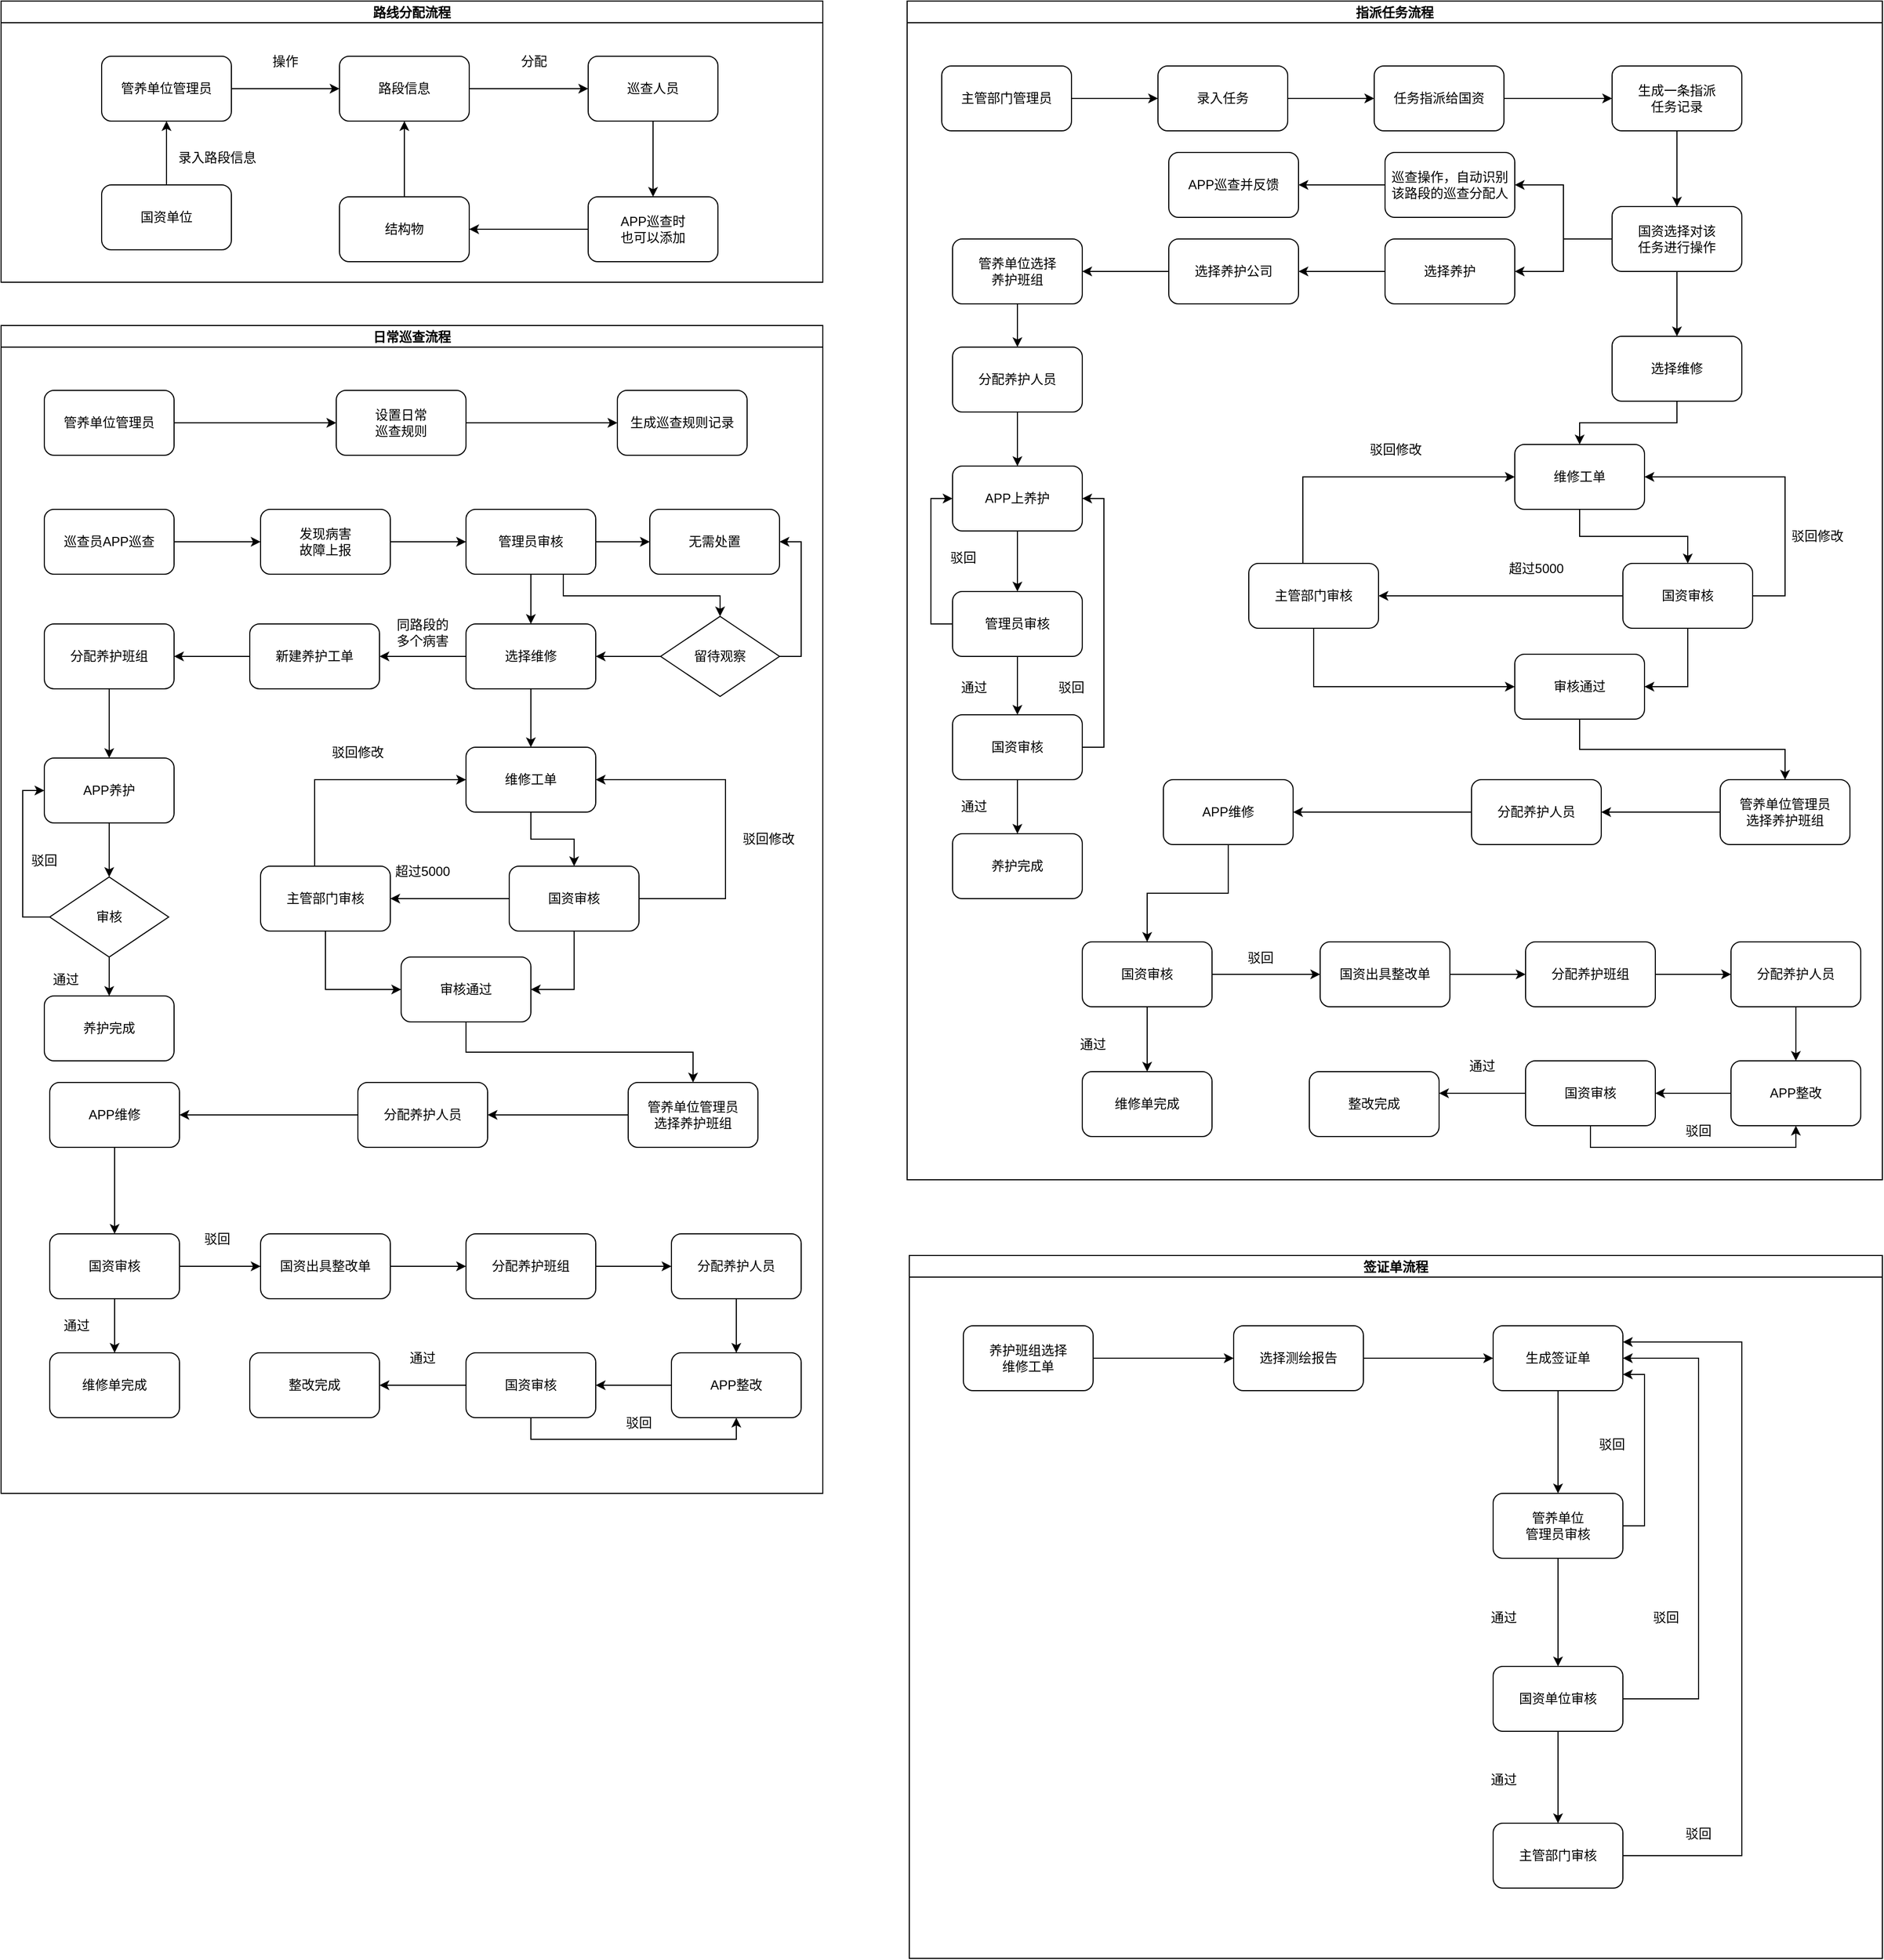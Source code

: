 <mxfile version="20.7.4" type="github">
  <diagram id="tNEIv_4zjgN_p1-3S2Gl" name="第 1 页">
    <mxGraphModel dx="3141" dy="2293" grid="1" gridSize="10" guides="1" tooltips="1" connect="1" arrows="1" fold="1" page="1" pageScale="1" pageWidth="827" pageHeight="1169" math="0" shadow="0">
      <root>
        <mxCell id="0" />
        <mxCell id="1" parent="0" />
        <mxCell id="n3LdWqnE_Uwc-1f-1GCr-2" value="路线分配流程" style="swimlane;startSize=20;horizontal=1;containerType=tree;" parent="1" vertex="1">
          <mxGeometry x="-800" y="-1160" width="760" height="260" as="geometry" />
        </mxCell>
        <mxCell id="n3LdWqnE_Uwc-1f-1GCr-19" style="edgeStyle=orthogonalEdgeStyle;rounded=0;orthogonalLoop=1;jettySize=auto;html=1;entryX=0;entryY=0.5;entryDx=0;entryDy=0;" parent="n3LdWqnE_Uwc-1f-1GCr-2" source="n3LdWqnE_Uwc-1f-1GCr-17" target="n3LdWqnE_Uwc-1f-1GCr-18" edge="1">
          <mxGeometry relative="1" as="geometry" />
        </mxCell>
        <mxCell id="n3LdWqnE_Uwc-1f-1GCr-17" value="管养单位管理员" style="rounded=1;whiteSpace=wrap;html=1;" parent="n3LdWqnE_Uwc-1f-1GCr-2" vertex="1">
          <mxGeometry x="93" y="51" width="120" height="60" as="geometry" />
        </mxCell>
        <mxCell id="n3LdWqnE_Uwc-1f-1GCr-22" style="edgeStyle=orthogonalEdgeStyle;rounded=0;orthogonalLoop=1;jettySize=auto;html=1;entryX=0;entryY=0.5;entryDx=0;entryDy=0;" parent="n3LdWqnE_Uwc-1f-1GCr-2" source="n3LdWqnE_Uwc-1f-1GCr-18" target="n3LdWqnE_Uwc-1f-1GCr-21" edge="1">
          <mxGeometry relative="1" as="geometry" />
        </mxCell>
        <mxCell id="n3LdWqnE_Uwc-1f-1GCr-18" value="路段信息" style="rounded=1;whiteSpace=wrap;html=1;" parent="n3LdWqnE_Uwc-1f-1GCr-2" vertex="1">
          <mxGeometry x="313" y="51" width="120" height="60" as="geometry" />
        </mxCell>
        <mxCell id="n3LdWqnE_Uwc-1f-1GCr-20" value="操作" style="text;strokeColor=none;align=center;fillColor=none;html=1;verticalAlign=middle;whiteSpace=wrap;rounded=0;" parent="n3LdWqnE_Uwc-1f-1GCr-2" vertex="1">
          <mxGeometry x="233" y="41" width="60" height="30" as="geometry" />
        </mxCell>
        <mxCell id="n3LdWqnE_Uwc-1f-1GCr-28" style="edgeStyle=orthogonalEdgeStyle;rounded=0;orthogonalLoop=1;jettySize=auto;html=1;entryX=0.5;entryY=0;entryDx=0;entryDy=0;" parent="n3LdWqnE_Uwc-1f-1GCr-2" source="n3LdWqnE_Uwc-1f-1GCr-21" target="n3LdWqnE_Uwc-1f-1GCr-27" edge="1">
          <mxGeometry relative="1" as="geometry" />
        </mxCell>
        <mxCell id="n3LdWqnE_Uwc-1f-1GCr-21" value="巡查人员" style="rounded=1;whiteSpace=wrap;html=1;" parent="n3LdWqnE_Uwc-1f-1GCr-2" vertex="1">
          <mxGeometry x="543" y="51" width="120" height="60" as="geometry" />
        </mxCell>
        <mxCell id="n3LdWqnE_Uwc-1f-1GCr-23" value="分配" style="text;strokeColor=none;align=center;fillColor=none;html=1;verticalAlign=middle;whiteSpace=wrap;rounded=0;" parent="n3LdWqnE_Uwc-1f-1GCr-2" vertex="1">
          <mxGeometry x="463" y="41" width="60" height="30" as="geometry" />
        </mxCell>
        <mxCell id="n3LdWqnE_Uwc-1f-1GCr-25" style="edgeStyle=orthogonalEdgeStyle;rounded=0;orthogonalLoop=1;jettySize=auto;html=1;entryX=0.5;entryY=1;entryDx=0;entryDy=0;" parent="n3LdWqnE_Uwc-1f-1GCr-2" source="n3LdWqnE_Uwc-1f-1GCr-24" target="n3LdWqnE_Uwc-1f-1GCr-18" edge="1">
          <mxGeometry relative="1" as="geometry" />
        </mxCell>
        <mxCell id="n3LdWqnE_Uwc-1f-1GCr-24" value="结构物" style="rounded=1;whiteSpace=wrap;html=1;" parent="n3LdWqnE_Uwc-1f-1GCr-2" vertex="1">
          <mxGeometry x="313" y="181" width="120" height="60" as="geometry" />
        </mxCell>
        <mxCell id="n3LdWqnE_Uwc-1f-1GCr-29" style="edgeStyle=orthogonalEdgeStyle;rounded=0;orthogonalLoop=1;jettySize=auto;html=1;entryX=1;entryY=0.5;entryDx=0;entryDy=0;" parent="n3LdWqnE_Uwc-1f-1GCr-2" source="n3LdWqnE_Uwc-1f-1GCr-27" target="n3LdWqnE_Uwc-1f-1GCr-24" edge="1">
          <mxGeometry relative="1" as="geometry" />
        </mxCell>
        <mxCell id="n3LdWqnE_Uwc-1f-1GCr-27" value="APP巡查时&lt;br&gt;也可以添加" style="rounded=1;whiteSpace=wrap;html=1;" parent="n3LdWqnE_Uwc-1f-1GCr-2" vertex="1">
          <mxGeometry x="543" y="181" width="120" height="60" as="geometry" />
        </mxCell>
        <mxCell id="nZh8F_myxvEw1FE5cLgh-15" style="edgeStyle=orthogonalEdgeStyle;rounded=0;orthogonalLoop=1;jettySize=auto;html=1;" edge="1" parent="n3LdWqnE_Uwc-1f-1GCr-2" source="nZh8F_myxvEw1FE5cLgh-14" target="n3LdWqnE_Uwc-1f-1GCr-17">
          <mxGeometry relative="1" as="geometry" />
        </mxCell>
        <mxCell id="nZh8F_myxvEw1FE5cLgh-14" value="国资单位" style="rounded=1;whiteSpace=wrap;html=1;" vertex="1" parent="n3LdWqnE_Uwc-1f-1GCr-2">
          <mxGeometry x="93" y="170" width="120" height="60" as="geometry" />
        </mxCell>
        <mxCell id="nZh8F_myxvEw1FE5cLgh-16" value="录入路段信息" style="text;strokeColor=none;align=center;fillColor=none;html=1;verticalAlign=middle;whiteSpace=wrap;rounded=0;" vertex="1" parent="n3LdWqnE_Uwc-1f-1GCr-2">
          <mxGeometry x="160" y="130" width="80" height="30" as="geometry" />
        </mxCell>
        <mxCell id="nZh8F_myxvEw1FE5cLgh-1" value="日常巡查流程" style="swimlane;startSize=20;horizontal=1;containerType=tree;" vertex="1" parent="1">
          <mxGeometry x="-800" y="-860" width="760" height="1080" as="geometry" />
        </mxCell>
        <mxCell id="nZh8F_myxvEw1FE5cLgh-19" style="edgeStyle=orthogonalEdgeStyle;rounded=0;orthogonalLoop=1;jettySize=auto;html=1;" edge="1" parent="nZh8F_myxvEw1FE5cLgh-1" source="nZh8F_myxvEw1FE5cLgh-17" target="nZh8F_myxvEw1FE5cLgh-18">
          <mxGeometry relative="1" as="geometry" />
        </mxCell>
        <mxCell id="nZh8F_myxvEw1FE5cLgh-17" value="管养单位管理员" style="rounded=1;whiteSpace=wrap;html=1;" vertex="1" parent="nZh8F_myxvEw1FE5cLgh-1">
          <mxGeometry x="40" y="60" width="120" height="60" as="geometry" />
        </mxCell>
        <mxCell id="nZh8F_myxvEw1FE5cLgh-21" style="edgeStyle=orthogonalEdgeStyle;rounded=0;orthogonalLoop=1;jettySize=auto;html=1;" edge="1" parent="nZh8F_myxvEw1FE5cLgh-1" source="nZh8F_myxvEw1FE5cLgh-18" target="nZh8F_myxvEw1FE5cLgh-20">
          <mxGeometry relative="1" as="geometry" />
        </mxCell>
        <mxCell id="nZh8F_myxvEw1FE5cLgh-18" value="设置日常&lt;br&gt;巡查规则" style="rounded=1;whiteSpace=wrap;html=1;" vertex="1" parent="nZh8F_myxvEw1FE5cLgh-1">
          <mxGeometry x="310" y="60" width="120" height="60" as="geometry" />
        </mxCell>
        <mxCell id="nZh8F_myxvEw1FE5cLgh-20" value="生成巡查规则记录" style="rounded=1;whiteSpace=wrap;html=1;" vertex="1" parent="nZh8F_myxvEw1FE5cLgh-1">
          <mxGeometry x="570" y="60" width="120" height="60" as="geometry" />
        </mxCell>
        <mxCell id="nZh8F_myxvEw1FE5cLgh-24" style="edgeStyle=orthogonalEdgeStyle;rounded=0;orthogonalLoop=1;jettySize=auto;html=1;entryX=0;entryY=0.5;entryDx=0;entryDy=0;" edge="1" parent="nZh8F_myxvEw1FE5cLgh-1" source="nZh8F_myxvEw1FE5cLgh-22" target="nZh8F_myxvEw1FE5cLgh-23">
          <mxGeometry relative="1" as="geometry" />
        </mxCell>
        <mxCell id="nZh8F_myxvEw1FE5cLgh-22" value="巡查员APP巡查" style="rounded=1;whiteSpace=wrap;html=1;" vertex="1" parent="nZh8F_myxvEw1FE5cLgh-1">
          <mxGeometry x="40" y="170" width="120" height="60" as="geometry" />
        </mxCell>
        <mxCell id="nZh8F_myxvEw1FE5cLgh-26" style="edgeStyle=orthogonalEdgeStyle;rounded=0;orthogonalLoop=1;jettySize=auto;html=1;" edge="1" parent="nZh8F_myxvEw1FE5cLgh-1" source="nZh8F_myxvEw1FE5cLgh-23" target="nZh8F_myxvEw1FE5cLgh-25">
          <mxGeometry relative="1" as="geometry" />
        </mxCell>
        <mxCell id="nZh8F_myxvEw1FE5cLgh-23" value="发现病害&lt;br&gt;故障上报" style="rounded=1;whiteSpace=wrap;html=1;" vertex="1" parent="nZh8F_myxvEw1FE5cLgh-1">
          <mxGeometry x="240" y="170" width="120" height="60" as="geometry" />
        </mxCell>
        <mxCell id="nZh8F_myxvEw1FE5cLgh-28" style="edgeStyle=orthogonalEdgeStyle;rounded=0;orthogonalLoop=1;jettySize=auto;html=1;entryX=0;entryY=0.5;entryDx=0;entryDy=0;" edge="1" parent="nZh8F_myxvEw1FE5cLgh-1" source="nZh8F_myxvEw1FE5cLgh-25" target="nZh8F_myxvEw1FE5cLgh-27">
          <mxGeometry relative="1" as="geometry" />
        </mxCell>
        <mxCell id="nZh8F_myxvEw1FE5cLgh-32" style="edgeStyle=orthogonalEdgeStyle;rounded=0;orthogonalLoop=1;jettySize=auto;html=1;entryX=0.5;entryY=0;entryDx=0;entryDy=0;" edge="1" parent="nZh8F_myxvEw1FE5cLgh-1" source="nZh8F_myxvEw1FE5cLgh-25" target="nZh8F_myxvEw1FE5cLgh-29">
          <mxGeometry relative="1" as="geometry" />
        </mxCell>
        <mxCell id="nZh8F_myxvEw1FE5cLgh-42" style="edgeStyle=orthogonalEdgeStyle;rounded=0;orthogonalLoop=1;jettySize=auto;html=1;exitX=0.75;exitY=1;exitDx=0;exitDy=0;" edge="1" parent="nZh8F_myxvEw1FE5cLgh-1" source="nZh8F_myxvEw1FE5cLgh-25" target="nZh8F_myxvEw1FE5cLgh-39">
          <mxGeometry relative="1" as="geometry">
            <Array as="points">
              <mxPoint x="520" y="250" />
              <mxPoint x="665" y="250" />
            </Array>
          </mxGeometry>
        </mxCell>
        <mxCell id="nZh8F_myxvEw1FE5cLgh-25" value="管理员审核" style="rounded=1;whiteSpace=wrap;html=1;" vertex="1" parent="nZh8F_myxvEw1FE5cLgh-1">
          <mxGeometry x="430" y="170" width="120" height="60" as="geometry" />
        </mxCell>
        <mxCell id="nZh8F_myxvEw1FE5cLgh-27" value="无需处置" style="rounded=1;whiteSpace=wrap;html=1;" vertex="1" parent="nZh8F_myxvEw1FE5cLgh-1">
          <mxGeometry x="600" y="170" width="120" height="60" as="geometry" />
        </mxCell>
        <mxCell id="nZh8F_myxvEw1FE5cLgh-44" style="edgeStyle=orthogonalEdgeStyle;rounded=0;orthogonalLoop=1;jettySize=auto;html=1;" edge="1" parent="nZh8F_myxvEw1FE5cLgh-1" source="nZh8F_myxvEw1FE5cLgh-29" target="nZh8F_myxvEw1FE5cLgh-43">
          <mxGeometry relative="1" as="geometry" />
        </mxCell>
        <mxCell id="nZh8F_myxvEw1FE5cLgh-60" style="edgeStyle=orthogonalEdgeStyle;rounded=0;orthogonalLoop=1;jettySize=auto;html=1;entryX=0.5;entryY=0;entryDx=0;entryDy=0;" edge="1" parent="nZh8F_myxvEw1FE5cLgh-1" source="nZh8F_myxvEw1FE5cLgh-29" target="nZh8F_myxvEw1FE5cLgh-59">
          <mxGeometry relative="1" as="geometry" />
        </mxCell>
        <mxCell id="nZh8F_myxvEw1FE5cLgh-29" value="选择维修" style="rounded=1;whiteSpace=wrap;html=1;" vertex="1" parent="nZh8F_myxvEw1FE5cLgh-1">
          <mxGeometry x="430" y="276" width="120" height="60" as="geometry" />
        </mxCell>
        <mxCell id="nZh8F_myxvEw1FE5cLgh-40" style="edgeStyle=orthogonalEdgeStyle;rounded=0;orthogonalLoop=1;jettySize=auto;html=1;entryX=1;entryY=0.5;entryDx=0;entryDy=0;exitX=1;exitY=0.5;exitDx=0;exitDy=0;" edge="1" parent="nZh8F_myxvEw1FE5cLgh-1" source="nZh8F_myxvEw1FE5cLgh-39" target="nZh8F_myxvEw1FE5cLgh-27">
          <mxGeometry relative="1" as="geometry" />
        </mxCell>
        <mxCell id="nZh8F_myxvEw1FE5cLgh-41" style="edgeStyle=orthogonalEdgeStyle;rounded=0;orthogonalLoop=1;jettySize=auto;html=1;entryX=1;entryY=0.5;entryDx=0;entryDy=0;" edge="1" parent="nZh8F_myxvEw1FE5cLgh-1" source="nZh8F_myxvEw1FE5cLgh-39" target="nZh8F_myxvEw1FE5cLgh-29">
          <mxGeometry relative="1" as="geometry" />
        </mxCell>
        <mxCell id="nZh8F_myxvEw1FE5cLgh-39" value="留待观察" style="rhombus;whiteSpace=wrap;html=1;" vertex="1" parent="nZh8F_myxvEw1FE5cLgh-1">
          <mxGeometry x="610" y="269" width="110" height="74" as="geometry" />
        </mxCell>
        <mxCell id="nZh8F_myxvEw1FE5cLgh-47" style="edgeStyle=orthogonalEdgeStyle;rounded=0;orthogonalLoop=1;jettySize=auto;html=1;" edge="1" parent="nZh8F_myxvEw1FE5cLgh-1" source="nZh8F_myxvEw1FE5cLgh-43" target="nZh8F_myxvEw1FE5cLgh-46">
          <mxGeometry relative="1" as="geometry" />
        </mxCell>
        <mxCell id="nZh8F_myxvEw1FE5cLgh-43" value="新建养护工单" style="rounded=1;whiteSpace=wrap;html=1;" vertex="1" parent="nZh8F_myxvEw1FE5cLgh-1">
          <mxGeometry x="230" y="276" width="120" height="60" as="geometry" />
        </mxCell>
        <mxCell id="nZh8F_myxvEw1FE5cLgh-45" value="同路段的多个病害" style="text;strokeColor=none;align=center;fillColor=none;html=1;verticalAlign=middle;whiteSpace=wrap;rounded=0;" vertex="1" parent="nZh8F_myxvEw1FE5cLgh-1">
          <mxGeometry x="360" y="269" width="60" height="30" as="geometry" />
        </mxCell>
        <mxCell id="nZh8F_myxvEw1FE5cLgh-51" style="edgeStyle=orthogonalEdgeStyle;rounded=0;orthogonalLoop=1;jettySize=auto;html=1;entryX=0.5;entryY=0;entryDx=0;entryDy=0;" edge="1" parent="nZh8F_myxvEw1FE5cLgh-1" source="nZh8F_myxvEw1FE5cLgh-46" target="nZh8F_myxvEw1FE5cLgh-48">
          <mxGeometry relative="1" as="geometry" />
        </mxCell>
        <mxCell id="nZh8F_myxvEw1FE5cLgh-46" value="分配养护班组" style="rounded=1;whiteSpace=wrap;html=1;" vertex="1" parent="nZh8F_myxvEw1FE5cLgh-1">
          <mxGeometry x="40" y="276" width="120" height="60" as="geometry" />
        </mxCell>
        <mxCell id="nZh8F_myxvEw1FE5cLgh-56" style="edgeStyle=orthogonalEdgeStyle;rounded=0;orthogonalLoop=1;jettySize=auto;html=1;entryX=0.5;entryY=0;entryDx=0;entryDy=0;" edge="1" parent="nZh8F_myxvEw1FE5cLgh-1" source="nZh8F_myxvEw1FE5cLgh-48" target="nZh8F_myxvEw1FE5cLgh-52">
          <mxGeometry relative="1" as="geometry" />
        </mxCell>
        <mxCell id="nZh8F_myxvEw1FE5cLgh-48" value="APP养护" style="rounded=1;whiteSpace=wrap;html=1;" vertex="1" parent="nZh8F_myxvEw1FE5cLgh-1">
          <mxGeometry x="40" y="400" width="120" height="60" as="geometry" />
        </mxCell>
        <mxCell id="nZh8F_myxvEw1FE5cLgh-53" style="edgeStyle=orthogonalEdgeStyle;rounded=0;orthogonalLoop=1;jettySize=auto;html=1;entryX=0;entryY=0.5;entryDx=0;entryDy=0;exitX=0;exitY=0.5;exitDx=0;exitDy=0;" edge="1" parent="nZh8F_myxvEw1FE5cLgh-1" source="nZh8F_myxvEw1FE5cLgh-52" target="nZh8F_myxvEw1FE5cLgh-48">
          <mxGeometry relative="1" as="geometry" />
        </mxCell>
        <mxCell id="nZh8F_myxvEw1FE5cLgh-57" style="edgeStyle=orthogonalEdgeStyle;rounded=0;orthogonalLoop=1;jettySize=auto;html=1;entryX=0.5;entryY=0;entryDx=0;entryDy=0;" edge="1" parent="nZh8F_myxvEw1FE5cLgh-1" source="nZh8F_myxvEw1FE5cLgh-52" target="nZh8F_myxvEw1FE5cLgh-55">
          <mxGeometry relative="1" as="geometry" />
        </mxCell>
        <mxCell id="nZh8F_myxvEw1FE5cLgh-52" value="审核" style="rhombus;whiteSpace=wrap;html=1;" vertex="1" parent="nZh8F_myxvEw1FE5cLgh-1">
          <mxGeometry x="45" y="510" width="110" height="74" as="geometry" />
        </mxCell>
        <mxCell id="nZh8F_myxvEw1FE5cLgh-54" value="驳回" style="text;strokeColor=none;align=center;fillColor=none;html=1;verticalAlign=middle;whiteSpace=wrap;rounded=0;" vertex="1" parent="nZh8F_myxvEw1FE5cLgh-1">
          <mxGeometry x="10" y="480" width="60" height="30" as="geometry" />
        </mxCell>
        <mxCell id="nZh8F_myxvEw1FE5cLgh-55" value="养护完成" style="rounded=1;whiteSpace=wrap;html=1;" vertex="1" parent="nZh8F_myxvEw1FE5cLgh-1">
          <mxGeometry x="40" y="620" width="120" height="60" as="geometry" />
        </mxCell>
        <mxCell id="nZh8F_myxvEw1FE5cLgh-58" value="通过" style="text;strokeColor=none;align=center;fillColor=none;html=1;verticalAlign=middle;whiteSpace=wrap;rounded=0;" vertex="1" parent="nZh8F_myxvEw1FE5cLgh-1">
          <mxGeometry x="30" y="590" width="60" height="30" as="geometry" />
        </mxCell>
        <mxCell id="nZh8F_myxvEw1FE5cLgh-67" style="edgeStyle=orthogonalEdgeStyle;rounded=0;orthogonalLoop=1;jettySize=auto;html=1;entryX=0.5;entryY=0;entryDx=0;entryDy=0;" edge="1" parent="nZh8F_myxvEw1FE5cLgh-1" source="nZh8F_myxvEw1FE5cLgh-59" target="nZh8F_myxvEw1FE5cLgh-66">
          <mxGeometry relative="1" as="geometry" />
        </mxCell>
        <mxCell id="nZh8F_myxvEw1FE5cLgh-59" value="维修工单" style="rounded=1;whiteSpace=wrap;html=1;" vertex="1" parent="nZh8F_myxvEw1FE5cLgh-1">
          <mxGeometry x="430" y="390" width="120" height="60" as="geometry" />
        </mxCell>
        <mxCell id="nZh8F_myxvEw1FE5cLgh-69" style="edgeStyle=orthogonalEdgeStyle;rounded=0;orthogonalLoop=1;jettySize=auto;html=1;entryX=1;entryY=0.5;entryDx=0;entryDy=0;" edge="1" parent="nZh8F_myxvEw1FE5cLgh-1" source="nZh8F_myxvEw1FE5cLgh-66" target="nZh8F_myxvEw1FE5cLgh-68">
          <mxGeometry relative="1" as="geometry" />
        </mxCell>
        <mxCell id="nZh8F_myxvEw1FE5cLgh-73" style="edgeStyle=orthogonalEdgeStyle;rounded=0;orthogonalLoop=1;jettySize=auto;html=1;entryX=1;entryY=0.5;entryDx=0;entryDy=0;exitX=1;exitY=0.5;exitDx=0;exitDy=0;" edge="1" parent="nZh8F_myxvEw1FE5cLgh-1" source="nZh8F_myxvEw1FE5cLgh-66" target="nZh8F_myxvEw1FE5cLgh-59">
          <mxGeometry x="0.2" y="-20" relative="1" as="geometry">
            <Array as="points">
              <mxPoint x="670" y="530" />
              <mxPoint x="670" y="420" />
            </Array>
            <mxPoint as="offset" />
          </mxGeometry>
        </mxCell>
        <mxCell id="nZh8F_myxvEw1FE5cLgh-77" style="edgeStyle=orthogonalEdgeStyle;rounded=0;orthogonalLoop=1;jettySize=auto;html=1;entryX=1;entryY=0.5;entryDx=0;entryDy=0;" edge="1" parent="nZh8F_myxvEw1FE5cLgh-1" source="nZh8F_myxvEw1FE5cLgh-66" target="nZh8F_myxvEw1FE5cLgh-75">
          <mxGeometry relative="1" as="geometry" />
        </mxCell>
        <mxCell id="nZh8F_myxvEw1FE5cLgh-66" value="国资审核" style="rounded=1;whiteSpace=wrap;html=1;" vertex="1" parent="nZh8F_myxvEw1FE5cLgh-1">
          <mxGeometry x="470" y="500" width="120" height="60" as="geometry" />
        </mxCell>
        <mxCell id="nZh8F_myxvEw1FE5cLgh-71" style="edgeStyle=orthogonalEdgeStyle;rounded=0;orthogonalLoop=1;jettySize=auto;html=1;entryX=0;entryY=0.5;entryDx=0;entryDy=0;exitX=0.417;exitY=0;exitDx=0;exitDy=0;exitPerimeter=0;" edge="1" parent="nZh8F_myxvEw1FE5cLgh-1" source="nZh8F_myxvEw1FE5cLgh-68" target="nZh8F_myxvEw1FE5cLgh-59">
          <mxGeometry relative="1" as="geometry" />
        </mxCell>
        <mxCell id="nZh8F_myxvEw1FE5cLgh-76" style="edgeStyle=orthogonalEdgeStyle;rounded=0;orthogonalLoop=1;jettySize=auto;html=1;entryX=0;entryY=0.5;entryDx=0;entryDy=0;exitX=0.5;exitY=1;exitDx=0;exitDy=0;" edge="1" parent="nZh8F_myxvEw1FE5cLgh-1" source="nZh8F_myxvEw1FE5cLgh-68" target="nZh8F_myxvEw1FE5cLgh-75">
          <mxGeometry relative="1" as="geometry" />
        </mxCell>
        <mxCell id="nZh8F_myxvEw1FE5cLgh-68" value="主管部门审核" style="rounded=1;whiteSpace=wrap;html=1;" vertex="1" parent="nZh8F_myxvEw1FE5cLgh-1">
          <mxGeometry x="240" y="500" width="120" height="60" as="geometry" />
        </mxCell>
        <mxCell id="nZh8F_myxvEw1FE5cLgh-70" value="超过5000" style="text;strokeColor=none;align=center;fillColor=none;html=1;verticalAlign=middle;whiteSpace=wrap;rounded=0;" vertex="1" parent="nZh8F_myxvEw1FE5cLgh-1">
          <mxGeometry x="360" y="490" width="60" height="30" as="geometry" />
        </mxCell>
        <mxCell id="nZh8F_myxvEw1FE5cLgh-72" value="驳回修改" style="text;strokeColor=none;align=center;fillColor=none;html=1;verticalAlign=middle;whiteSpace=wrap;rounded=0;" vertex="1" parent="nZh8F_myxvEw1FE5cLgh-1">
          <mxGeometry x="300" y="380" width="60" height="30" as="geometry" />
        </mxCell>
        <mxCell id="nZh8F_myxvEw1FE5cLgh-74" value="驳回修改" style="text;strokeColor=none;align=center;fillColor=none;html=1;verticalAlign=middle;whiteSpace=wrap;rounded=0;" vertex="1" parent="nZh8F_myxvEw1FE5cLgh-1">
          <mxGeometry x="680" y="460" width="60" height="30" as="geometry" />
        </mxCell>
        <mxCell id="nZh8F_myxvEw1FE5cLgh-79" style="edgeStyle=orthogonalEdgeStyle;rounded=0;orthogonalLoop=1;jettySize=auto;html=1;exitX=0.5;exitY=1;exitDx=0;exitDy=0;" edge="1" parent="nZh8F_myxvEw1FE5cLgh-1" source="nZh8F_myxvEw1FE5cLgh-75" target="nZh8F_myxvEw1FE5cLgh-78">
          <mxGeometry relative="1" as="geometry" />
        </mxCell>
        <mxCell id="nZh8F_myxvEw1FE5cLgh-75" value="审核通过" style="rounded=1;whiteSpace=wrap;html=1;" vertex="1" parent="nZh8F_myxvEw1FE5cLgh-1">
          <mxGeometry x="370" y="584" width="120" height="60" as="geometry" />
        </mxCell>
        <mxCell id="nZh8F_myxvEw1FE5cLgh-81" style="edgeStyle=orthogonalEdgeStyle;rounded=0;orthogonalLoop=1;jettySize=auto;html=1;entryX=1;entryY=0.5;entryDx=0;entryDy=0;" edge="1" parent="nZh8F_myxvEw1FE5cLgh-1" source="nZh8F_myxvEw1FE5cLgh-78" target="nZh8F_myxvEw1FE5cLgh-80">
          <mxGeometry relative="1" as="geometry" />
        </mxCell>
        <mxCell id="nZh8F_myxvEw1FE5cLgh-78" value="管养单位管理员&lt;br&gt;选择养护班组" style="rounded=1;whiteSpace=wrap;html=1;" vertex="1" parent="nZh8F_myxvEw1FE5cLgh-1">
          <mxGeometry x="580" y="700" width="120" height="60" as="geometry" />
        </mxCell>
        <mxCell id="nZh8F_myxvEw1FE5cLgh-83" style="edgeStyle=orthogonalEdgeStyle;rounded=0;orthogonalLoop=1;jettySize=auto;html=1;entryX=1;entryY=0.5;entryDx=0;entryDy=0;exitX=0;exitY=0.5;exitDx=0;exitDy=0;" edge="1" parent="nZh8F_myxvEw1FE5cLgh-1" source="nZh8F_myxvEw1FE5cLgh-80" target="nZh8F_myxvEw1FE5cLgh-82">
          <mxGeometry relative="1" as="geometry" />
        </mxCell>
        <mxCell id="nZh8F_myxvEw1FE5cLgh-80" value="分配养护人员" style="rounded=1;whiteSpace=wrap;html=1;" vertex="1" parent="nZh8F_myxvEw1FE5cLgh-1">
          <mxGeometry x="330" y="700" width="120" height="60" as="geometry" />
        </mxCell>
        <mxCell id="nZh8F_myxvEw1FE5cLgh-85" style="edgeStyle=orthogonalEdgeStyle;rounded=0;orthogonalLoop=1;jettySize=auto;html=1;entryX=0.5;entryY=0;entryDx=0;entryDy=0;" edge="1" parent="nZh8F_myxvEw1FE5cLgh-1" source="nZh8F_myxvEw1FE5cLgh-82" target="nZh8F_myxvEw1FE5cLgh-84">
          <mxGeometry relative="1" as="geometry" />
        </mxCell>
        <mxCell id="nZh8F_myxvEw1FE5cLgh-82" value="APP维修" style="rounded=1;whiteSpace=wrap;html=1;" vertex="1" parent="nZh8F_myxvEw1FE5cLgh-1">
          <mxGeometry x="45" y="700" width="120" height="60" as="geometry" />
        </mxCell>
        <mxCell id="nZh8F_myxvEw1FE5cLgh-87" style="edgeStyle=orthogonalEdgeStyle;rounded=0;orthogonalLoop=1;jettySize=auto;html=1;" edge="1" parent="nZh8F_myxvEw1FE5cLgh-1" source="nZh8F_myxvEw1FE5cLgh-84" target="nZh8F_myxvEw1FE5cLgh-86">
          <mxGeometry relative="1" as="geometry" />
        </mxCell>
        <mxCell id="nZh8F_myxvEw1FE5cLgh-89" style="edgeStyle=orthogonalEdgeStyle;rounded=0;orthogonalLoop=1;jettySize=auto;html=1;" edge="1" parent="nZh8F_myxvEw1FE5cLgh-1" source="nZh8F_myxvEw1FE5cLgh-84" target="nZh8F_myxvEw1FE5cLgh-88">
          <mxGeometry relative="1" as="geometry" />
        </mxCell>
        <mxCell id="nZh8F_myxvEw1FE5cLgh-84" value="国资审核" style="rounded=1;whiteSpace=wrap;html=1;" vertex="1" parent="nZh8F_myxvEw1FE5cLgh-1">
          <mxGeometry x="45" y="840" width="120" height="60" as="geometry" />
        </mxCell>
        <mxCell id="nZh8F_myxvEw1FE5cLgh-86" value="维修单完成" style="rounded=1;whiteSpace=wrap;html=1;" vertex="1" parent="nZh8F_myxvEw1FE5cLgh-1">
          <mxGeometry x="45" y="950" width="120" height="60" as="geometry" />
        </mxCell>
        <mxCell id="nZh8F_myxvEw1FE5cLgh-95" style="edgeStyle=orthogonalEdgeStyle;rounded=0;orthogonalLoop=1;jettySize=auto;html=1;" edge="1" parent="nZh8F_myxvEw1FE5cLgh-1" source="nZh8F_myxvEw1FE5cLgh-88" target="nZh8F_myxvEw1FE5cLgh-92">
          <mxGeometry relative="1" as="geometry" />
        </mxCell>
        <mxCell id="nZh8F_myxvEw1FE5cLgh-88" value="国资出具整改单" style="rounded=1;whiteSpace=wrap;html=1;" vertex="1" parent="nZh8F_myxvEw1FE5cLgh-1">
          <mxGeometry x="240" y="840" width="120" height="60" as="geometry" />
        </mxCell>
        <mxCell id="nZh8F_myxvEw1FE5cLgh-90" value="通过" style="text;strokeColor=none;align=center;fillColor=none;html=1;verticalAlign=middle;whiteSpace=wrap;rounded=0;" vertex="1" parent="nZh8F_myxvEw1FE5cLgh-1">
          <mxGeometry x="40" y="910" width="60" height="30" as="geometry" />
        </mxCell>
        <mxCell id="nZh8F_myxvEw1FE5cLgh-91" value="驳回" style="text;strokeColor=none;align=center;fillColor=none;html=1;verticalAlign=middle;whiteSpace=wrap;rounded=0;" vertex="1" parent="nZh8F_myxvEw1FE5cLgh-1">
          <mxGeometry x="170" y="830" width="60" height="30" as="geometry" />
        </mxCell>
        <mxCell id="nZh8F_myxvEw1FE5cLgh-97" style="edgeStyle=orthogonalEdgeStyle;rounded=0;orthogonalLoop=1;jettySize=auto;html=1;entryX=0;entryY=0.5;entryDx=0;entryDy=0;" edge="1" parent="nZh8F_myxvEw1FE5cLgh-1" source="nZh8F_myxvEw1FE5cLgh-92" target="nZh8F_myxvEw1FE5cLgh-96">
          <mxGeometry relative="1" as="geometry" />
        </mxCell>
        <mxCell id="nZh8F_myxvEw1FE5cLgh-92" value="分配养护班组" style="rounded=1;whiteSpace=wrap;html=1;" vertex="1" parent="nZh8F_myxvEw1FE5cLgh-1">
          <mxGeometry x="430" y="840" width="120" height="60" as="geometry" />
        </mxCell>
        <mxCell id="nZh8F_myxvEw1FE5cLgh-103" style="edgeStyle=orthogonalEdgeStyle;rounded=0;orthogonalLoop=1;jettySize=auto;html=1;entryX=0.5;entryY=0;entryDx=0;entryDy=0;" edge="1" parent="nZh8F_myxvEw1FE5cLgh-1" source="nZh8F_myxvEw1FE5cLgh-96" target="nZh8F_myxvEw1FE5cLgh-98">
          <mxGeometry relative="1" as="geometry" />
        </mxCell>
        <mxCell id="nZh8F_myxvEw1FE5cLgh-96" value="分配养护人员" style="rounded=1;whiteSpace=wrap;html=1;" vertex="1" parent="nZh8F_myxvEw1FE5cLgh-1">
          <mxGeometry x="620" y="840" width="120" height="60" as="geometry" />
        </mxCell>
        <mxCell id="nZh8F_myxvEw1FE5cLgh-102" style="edgeStyle=orthogonalEdgeStyle;rounded=0;orthogonalLoop=1;jettySize=auto;html=1;entryX=1;entryY=0.5;entryDx=0;entryDy=0;" edge="1" parent="nZh8F_myxvEw1FE5cLgh-1" source="nZh8F_myxvEw1FE5cLgh-98" target="nZh8F_myxvEw1FE5cLgh-99">
          <mxGeometry relative="1" as="geometry" />
        </mxCell>
        <mxCell id="nZh8F_myxvEw1FE5cLgh-98" value="APP整改" style="rounded=1;whiteSpace=wrap;html=1;" vertex="1" parent="nZh8F_myxvEw1FE5cLgh-1">
          <mxGeometry x="620" y="950" width="120" height="60" as="geometry" />
        </mxCell>
        <mxCell id="nZh8F_myxvEw1FE5cLgh-101" style="edgeStyle=orthogonalEdgeStyle;rounded=0;orthogonalLoop=1;jettySize=auto;html=1;" edge="1" parent="nZh8F_myxvEw1FE5cLgh-1" source="nZh8F_myxvEw1FE5cLgh-99" target="nZh8F_myxvEw1FE5cLgh-100">
          <mxGeometry relative="1" as="geometry" />
        </mxCell>
        <mxCell id="nZh8F_myxvEw1FE5cLgh-99" value="国资审核" style="rounded=1;whiteSpace=wrap;html=1;" vertex="1" parent="nZh8F_myxvEw1FE5cLgh-1">
          <mxGeometry x="430" y="950" width="120" height="60" as="geometry" />
        </mxCell>
        <mxCell id="nZh8F_myxvEw1FE5cLgh-100" value="整改完成" style="rounded=1;whiteSpace=wrap;html=1;" vertex="1" parent="nZh8F_myxvEw1FE5cLgh-1">
          <mxGeometry x="230" y="950" width="120" height="60" as="geometry" />
        </mxCell>
        <mxCell id="nZh8F_myxvEw1FE5cLgh-104" style="edgeStyle=orthogonalEdgeStyle;rounded=0;orthogonalLoop=1;jettySize=auto;html=1;entryX=0.5;entryY=1;entryDx=0;entryDy=0;exitX=0.5;exitY=1;exitDx=0;exitDy=0;" edge="1" parent="nZh8F_myxvEw1FE5cLgh-1" source="nZh8F_myxvEw1FE5cLgh-99" target="nZh8F_myxvEw1FE5cLgh-98">
          <mxGeometry relative="1" as="geometry">
            <mxPoint x="490" y="1050" as="targetPoint" />
          </mxGeometry>
        </mxCell>
        <mxCell id="nZh8F_myxvEw1FE5cLgh-105" value="驳回" style="text;strokeColor=none;align=center;fillColor=none;html=1;verticalAlign=middle;whiteSpace=wrap;rounded=0;" vertex="1" parent="nZh8F_myxvEw1FE5cLgh-1">
          <mxGeometry x="560" y="1000" width="60" height="30" as="geometry" />
        </mxCell>
        <mxCell id="nZh8F_myxvEw1FE5cLgh-106" value="通过" style="text;strokeColor=none;align=center;fillColor=none;html=1;verticalAlign=middle;whiteSpace=wrap;rounded=0;" vertex="1" parent="nZh8F_myxvEw1FE5cLgh-1">
          <mxGeometry x="360" y="940" width="60" height="30" as="geometry" />
        </mxCell>
        <mxCell id="nZh8F_myxvEw1FE5cLgh-107" value="指派任务流程" style="swimlane;startSize=20;horizontal=1;containerType=tree;" vertex="1" parent="1">
          <mxGeometry x="38" y="-1160" width="902" height="1090" as="geometry" />
        </mxCell>
        <mxCell id="nZh8F_myxvEw1FE5cLgh-125" style="edgeStyle=orthogonalEdgeStyle;rounded=0;orthogonalLoop=1;jettySize=auto;html=1;" edge="1" parent="nZh8F_myxvEw1FE5cLgh-107" source="nZh8F_myxvEw1FE5cLgh-123" target="nZh8F_myxvEw1FE5cLgh-124">
          <mxGeometry relative="1" as="geometry" />
        </mxCell>
        <mxCell id="nZh8F_myxvEw1FE5cLgh-123" value="主管部门管理员" style="rounded=1;whiteSpace=wrap;html=1;" vertex="1" parent="nZh8F_myxvEw1FE5cLgh-107">
          <mxGeometry x="32" y="60" width="120" height="60" as="geometry" />
        </mxCell>
        <mxCell id="nZh8F_myxvEw1FE5cLgh-127" style="edgeStyle=orthogonalEdgeStyle;rounded=0;orthogonalLoop=1;jettySize=auto;html=1;" edge="1" parent="nZh8F_myxvEw1FE5cLgh-107" source="nZh8F_myxvEw1FE5cLgh-124" target="nZh8F_myxvEw1FE5cLgh-126">
          <mxGeometry relative="1" as="geometry" />
        </mxCell>
        <mxCell id="nZh8F_myxvEw1FE5cLgh-124" value="录入任务" style="rounded=1;whiteSpace=wrap;html=1;" vertex="1" parent="nZh8F_myxvEw1FE5cLgh-107">
          <mxGeometry x="232" y="60" width="120" height="60" as="geometry" />
        </mxCell>
        <mxCell id="nZh8F_myxvEw1FE5cLgh-129" style="edgeStyle=orthogonalEdgeStyle;rounded=0;orthogonalLoop=1;jettySize=auto;html=1;entryX=0;entryY=0.5;entryDx=0;entryDy=0;" edge="1" parent="nZh8F_myxvEw1FE5cLgh-107" source="nZh8F_myxvEw1FE5cLgh-126" target="nZh8F_myxvEw1FE5cLgh-128">
          <mxGeometry relative="1" as="geometry" />
        </mxCell>
        <mxCell id="nZh8F_myxvEw1FE5cLgh-126" value="任务指派给国资" style="rounded=1;whiteSpace=wrap;html=1;" vertex="1" parent="nZh8F_myxvEw1FE5cLgh-107">
          <mxGeometry x="432" y="60" width="120" height="60" as="geometry" />
        </mxCell>
        <mxCell id="nZh8F_myxvEw1FE5cLgh-131" style="edgeStyle=orthogonalEdgeStyle;rounded=0;orthogonalLoop=1;jettySize=auto;html=1;entryX=0.5;entryY=0;entryDx=0;entryDy=0;" edge="1" parent="nZh8F_myxvEw1FE5cLgh-107" source="nZh8F_myxvEw1FE5cLgh-128" target="nZh8F_myxvEw1FE5cLgh-130">
          <mxGeometry relative="1" as="geometry" />
        </mxCell>
        <mxCell id="nZh8F_myxvEw1FE5cLgh-128" value="生成一条指派&lt;br&gt;任务记录" style="rounded=1;whiteSpace=wrap;html=1;" vertex="1" parent="nZh8F_myxvEw1FE5cLgh-107">
          <mxGeometry x="652" y="60" width="120" height="60" as="geometry" />
        </mxCell>
        <mxCell id="nZh8F_myxvEw1FE5cLgh-133" style="edgeStyle=orthogonalEdgeStyle;rounded=0;orthogonalLoop=1;jettySize=auto;html=1;entryX=1;entryY=0.5;entryDx=0;entryDy=0;" edge="1" parent="nZh8F_myxvEw1FE5cLgh-107" source="nZh8F_myxvEw1FE5cLgh-130" target="nZh8F_myxvEw1FE5cLgh-132">
          <mxGeometry relative="1" as="geometry" />
        </mxCell>
        <mxCell id="nZh8F_myxvEw1FE5cLgh-137" style="edgeStyle=orthogonalEdgeStyle;rounded=0;orthogonalLoop=1;jettySize=auto;html=1;" edge="1" parent="nZh8F_myxvEw1FE5cLgh-107" source="nZh8F_myxvEw1FE5cLgh-130" target="nZh8F_myxvEw1FE5cLgh-136">
          <mxGeometry relative="1" as="geometry" />
        </mxCell>
        <mxCell id="nZh8F_myxvEw1FE5cLgh-154" style="edgeStyle=orthogonalEdgeStyle;rounded=0;orthogonalLoop=1;jettySize=auto;html=1;" edge="1" parent="nZh8F_myxvEw1FE5cLgh-107" source="nZh8F_myxvEw1FE5cLgh-130" target="nZh8F_myxvEw1FE5cLgh-153">
          <mxGeometry relative="1" as="geometry" />
        </mxCell>
        <mxCell id="nZh8F_myxvEw1FE5cLgh-130" value="国资选择对该&lt;br&gt;任务进行操作" style="rounded=1;whiteSpace=wrap;html=1;" vertex="1" parent="nZh8F_myxvEw1FE5cLgh-107">
          <mxGeometry x="652" y="190" width="120" height="60" as="geometry" />
        </mxCell>
        <mxCell id="nZh8F_myxvEw1FE5cLgh-135" style="edgeStyle=orthogonalEdgeStyle;rounded=0;orthogonalLoop=1;jettySize=auto;html=1;entryX=1;entryY=0.5;entryDx=0;entryDy=0;" edge="1" parent="nZh8F_myxvEw1FE5cLgh-107" source="nZh8F_myxvEw1FE5cLgh-132" target="nZh8F_myxvEw1FE5cLgh-134">
          <mxGeometry relative="1" as="geometry" />
        </mxCell>
        <mxCell id="nZh8F_myxvEw1FE5cLgh-132" value="巡查操作，自动识别该路段的巡查分配人" style="rounded=1;whiteSpace=wrap;html=1;" vertex="1" parent="nZh8F_myxvEw1FE5cLgh-107">
          <mxGeometry x="442" y="140" width="120" height="60" as="geometry" />
        </mxCell>
        <mxCell id="nZh8F_myxvEw1FE5cLgh-134" value="APP巡查并反馈" style="rounded=1;whiteSpace=wrap;html=1;" vertex="1" parent="nZh8F_myxvEw1FE5cLgh-107">
          <mxGeometry x="242" y="140" width="120" height="60" as="geometry" />
        </mxCell>
        <mxCell id="nZh8F_myxvEw1FE5cLgh-140" style="edgeStyle=orthogonalEdgeStyle;rounded=0;orthogonalLoop=1;jettySize=auto;html=1;entryX=1;entryY=0.5;entryDx=0;entryDy=0;" edge="1" parent="nZh8F_myxvEw1FE5cLgh-107" source="nZh8F_myxvEw1FE5cLgh-136" target="nZh8F_myxvEw1FE5cLgh-138">
          <mxGeometry relative="1" as="geometry" />
        </mxCell>
        <mxCell id="nZh8F_myxvEw1FE5cLgh-136" value="选择养护" style="rounded=1;whiteSpace=wrap;html=1;" vertex="1" parent="nZh8F_myxvEw1FE5cLgh-107">
          <mxGeometry x="442" y="220" width="120" height="60" as="geometry" />
        </mxCell>
        <mxCell id="nZh8F_myxvEw1FE5cLgh-141" style="edgeStyle=orthogonalEdgeStyle;rounded=0;orthogonalLoop=1;jettySize=auto;html=1;" edge="1" parent="nZh8F_myxvEw1FE5cLgh-107" source="nZh8F_myxvEw1FE5cLgh-138" target="nZh8F_myxvEw1FE5cLgh-139">
          <mxGeometry relative="1" as="geometry" />
        </mxCell>
        <mxCell id="nZh8F_myxvEw1FE5cLgh-138" value="选择养护公司" style="rounded=1;whiteSpace=wrap;html=1;" vertex="1" parent="nZh8F_myxvEw1FE5cLgh-107">
          <mxGeometry x="242" y="220" width="120" height="60" as="geometry" />
        </mxCell>
        <mxCell id="nZh8F_myxvEw1FE5cLgh-143" style="edgeStyle=orthogonalEdgeStyle;rounded=0;orthogonalLoop=1;jettySize=auto;html=1;" edge="1" parent="nZh8F_myxvEw1FE5cLgh-107" source="nZh8F_myxvEw1FE5cLgh-139" target="nZh8F_myxvEw1FE5cLgh-142">
          <mxGeometry relative="1" as="geometry" />
        </mxCell>
        <mxCell id="nZh8F_myxvEw1FE5cLgh-139" value="管养单位选择&lt;br&gt;养护班组" style="rounded=1;whiteSpace=wrap;html=1;" vertex="1" parent="nZh8F_myxvEw1FE5cLgh-107">
          <mxGeometry x="42" y="220" width="120" height="60" as="geometry" />
        </mxCell>
        <mxCell id="nZh8F_myxvEw1FE5cLgh-145" style="edgeStyle=orthogonalEdgeStyle;rounded=0;orthogonalLoop=1;jettySize=auto;html=1;entryX=0.5;entryY=0;entryDx=0;entryDy=0;" edge="1" parent="nZh8F_myxvEw1FE5cLgh-107" source="nZh8F_myxvEw1FE5cLgh-142" target="nZh8F_myxvEw1FE5cLgh-144">
          <mxGeometry relative="1" as="geometry" />
        </mxCell>
        <mxCell id="nZh8F_myxvEw1FE5cLgh-142" value="分配养护人员" style="rounded=1;whiteSpace=wrap;html=1;" vertex="1" parent="nZh8F_myxvEw1FE5cLgh-107">
          <mxGeometry x="42" y="320" width="120" height="60" as="geometry" />
        </mxCell>
        <mxCell id="nZh8F_myxvEw1FE5cLgh-147" style="edgeStyle=orthogonalEdgeStyle;rounded=0;orthogonalLoop=1;jettySize=auto;html=1;" edge="1" parent="nZh8F_myxvEw1FE5cLgh-107" source="nZh8F_myxvEw1FE5cLgh-144" target="nZh8F_myxvEw1FE5cLgh-146">
          <mxGeometry relative="1" as="geometry" />
        </mxCell>
        <mxCell id="nZh8F_myxvEw1FE5cLgh-144" value="APP上养护" style="rounded=1;whiteSpace=wrap;html=1;" vertex="1" parent="nZh8F_myxvEw1FE5cLgh-107">
          <mxGeometry x="42" y="430" width="120" height="60" as="geometry" />
        </mxCell>
        <mxCell id="nZh8F_myxvEw1FE5cLgh-148" style="edgeStyle=orthogonalEdgeStyle;rounded=0;orthogonalLoop=1;jettySize=auto;html=1;entryX=0;entryY=0.5;entryDx=0;entryDy=0;exitX=0;exitY=0.5;exitDx=0;exitDy=0;" edge="1" parent="nZh8F_myxvEw1FE5cLgh-107" source="nZh8F_myxvEw1FE5cLgh-146" target="nZh8F_myxvEw1FE5cLgh-144">
          <mxGeometry relative="1" as="geometry" />
        </mxCell>
        <mxCell id="nZh8F_myxvEw1FE5cLgh-151" style="edgeStyle=orthogonalEdgeStyle;rounded=0;orthogonalLoop=1;jettySize=auto;html=1;entryX=0.5;entryY=0;entryDx=0;entryDy=0;" edge="1" parent="nZh8F_myxvEw1FE5cLgh-107" source="nZh8F_myxvEw1FE5cLgh-146" target="nZh8F_myxvEw1FE5cLgh-150">
          <mxGeometry relative="1" as="geometry" />
        </mxCell>
        <mxCell id="nZh8F_myxvEw1FE5cLgh-146" value="管理员审核" style="rounded=1;whiteSpace=wrap;html=1;" vertex="1" parent="nZh8F_myxvEw1FE5cLgh-107">
          <mxGeometry x="42" y="546" width="120" height="60" as="geometry" />
        </mxCell>
        <mxCell id="nZh8F_myxvEw1FE5cLgh-149" value="驳回" style="text;strokeColor=none;align=center;fillColor=none;html=1;verticalAlign=middle;whiteSpace=wrap;rounded=0;" vertex="1" parent="nZh8F_myxvEw1FE5cLgh-107">
          <mxGeometry x="22" y="500" width="60" height="30" as="geometry" />
        </mxCell>
        <mxCell id="nZh8F_myxvEw1FE5cLgh-156" style="edgeStyle=orthogonalEdgeStyle;rounded=0;orthogonalLoop=1;jettySize=auto;html=1;entryX=0.5;entryY=0;entryDx=0;entryDy=0;" edge="1" parent="nZh8F_myxvEw1FE5cLgh-107" source="nZh8F_myxvEw1FE5cLgh-150" target="nZh8F_myxvEw1FE5cLgh-155">
          <mxGeometry relative="1" as="geometry" />
        </mxCell>
        <mxCell id="nZh8F_myxvEw1FE5cLgh-158" style="edgeStyle=orthogonalEdgeStyle;rounded=0;orthogonalLoop=1;jettySize=auto;html=1;entryX=1;entryY=0.5;entryDx=0;entryDy=0;exitX=1;exitY=0.5;exitDx=0;exitDy=0;" edge="1" parent="nZh8F_myxvEw1FE5cLgh-107" source="nZh8F_myxvEw1FE5cLgh-150" target="nZh8F_myxvEw1FE5cLgh-144">
          <mxGeometry relative="1" as="geometry" />
        </mxCell>
        <mxCell id="nZh8F_myxvEw1FE5cLgh-150" value="国资审核" style="rounded=1;whiteSpace=wrap;html=1;" vertex="1" parent="nZh8F_myxvEw1FE5cLgh-107">
          <mxGeometry x="42" y="660" width="120" height="60" as="geometry" />
        </mxCell>
        <mxCell id="nZh8F_myxvEw1FE5cLgh-152" value="通过" style="text;strokeColor=none;align=center;fillColor=none;html=1;verticalAlign=middle;whiteSpace=wrap;rounded=0;" vertex="1" parent="nZh8F_myxvEw1FE5cLgh-107">
          <mxGeometry x="32" y="620" width="60" height="30" as="geometry" />
        </mxCell>
        <mxCell id="nZh8F_myxvEw1FE5cLgh-201" style="edgeStyle=orthogonalEdgeStyle;rounded=0;orthogonalLoop=1;jettySize=auto;html=1;entryX=0.5;entryY=0;entryDx=0;entryDy=0;" edge="1" parent="nZh8F_myxvEw1FE5cLgh-107" source="nZh8F_myxvEw1FE5cLgh-153" target="nZh8F_myxvEw1FE5cLgh-161">
          <mxGeometry relative="1" as="geometry" />
        </mxCell>
        <mxCell id="nZh8F_myxvEw1FE5cLgh-153" value="选择维修" style="rounded=1;whiteSpace=wrap;html=1;" vertex="1" parent="nZh8F_myxvEw1FE5cLgh-107">
          <mxGeometry x="652" y="310" width="120" height="60" as="geometry" />
        </mxCell>
        <mxCell id="nZh8F_myxvEw1FE5cLgh-155" value="养护完成" style="rounded=1;whiteSpace=wrap;html=1;" vertex="1" parent="nZh8F_myxvEw1FE5cLgh-107">
          <mxGeometry x="42" y="770" width="120" height="60" as="geometry" />
        </mxCell>
        <mxCell id="nZh8F_myxvEw1FE5cLgh-157" value="通过" style="text;strokeColor=none;align=center;fillColor=none;html=1;verticalAlign=middle;whiteSpace=wrap;rounded=0;" vertex="1" parent="nZh8F_myxvEw1FE5cLgh-107">
          <mxGeometry x="32" y="730" width="60" height="30" as="geometry" />
        </mxCell>
        <mxCell id="nZh8F_myxvEw1FE5cLgh-159" value="驳回" style="text;strokeColor=none;align=center;fillColor=none;html=1;verticalAlign=middle;whiteSpace=wrap;rounded=0;" vertex="1" parent="nZh8F_myxvEw1FE5cLgh-107">
          <mxGeometry x="122" y="620" width="60" height="30" as="geometry" />
        </mxCell>
        <mxCell id="nZh8F_myxvEw1FE5cLgh-161" value="维修工单" style="rounded=1;whiteSpace=wrap;html=1;" vertex="1" parent="nZh8F_myxvEw1FE5cLgh-107">
          <mxGeometry x="562" y="410" width="120" height="60" as="geometry" />
        </mxCell>
        <mxCell id="nZh8F_myxvEw1FE5cLgh-163" style="edgeStyle=orthogonalEdgeStyle;rounded=0;orthogonalLoop=1;jettySize=auto;html=1;entryX=1;entryY=0.5;entryDx=0;entryDy=0;exitX=1;exitY=0.5;exitDx=0;exitDy=0;" edge="1" parent="nZh8F_myxvEw1FE5cLgh-107" source="nZh8F_myxvEw1FE5cLgh-165" target="nZh8F_myxvEw1FE5cLgh-161">
          <mxGeometry x="0.2" y="-20" relative="1" as="geometry">
            <Array as="points">
              <mxPoint x="812" y="550" />
              <mxPoint x="812" y="440" />
            </Array>
            <mxPoint as="offset" />
          </mxGeometry>
        </mxCell>
        <mxCell id="nZh8F_myxvEw1FE5cLgh-165" value="国资审核" style="rounded=1;whiteSpace=wrap;html=1;" vertex="1" parent="nZh8F_myxvEw1FE5cLgh-107">
          <mxGeometry x="662" y="520" width="120" height="60" as="geometry" />
        </mxCell>
        <mxCell id="nZh8F_myxvEw1FE5cLgh-160" style="edgeStyle=orthogonalEdgeStyle;rounded=0;orthogonalLoop=1;jettySize=auto;html=1;entryX=0.5;entryY=0;entryDx=0;entryDy=0;" edge="1" parent="nZh8F_myxvEw1FE5cLgh-107" source="nZh8F_myxvEw1FE5cLgh-161" target="nZh8F_myxvEw1FE5cLgh-165">
          <mxGeometry relative="1" as="geometry" />
        </mxCell>
        <mxCell id="nZh8F_myxvEw1FE5cLgh-166" style="edgeStyle=orthogonalEdgeStyle;rounded=0;orthogonalLoop=1;jettySize=auto;html=1;entryX=0;entryY=0.5;entryDx=0;entryDy=0;exitX=0.417;exitY=0;exitDx=0;exitDy=0;exitPerimeter=0;" edge="1" parent="nZh8F_myxvEw1FE5cLgh-107" source="nZh8F_myxvEw1FE5cLgh-168" target="nZh8F_myxvEw1FE5cLgh-161">
          <mxGeometry relative="1" as="geometry" />
        </mxCell>
        <mxCell id="nZh8F_myxvEw1FE5cLgh-168" value="主管部门审核" style="rounded=1;whiteSpace=wrap;html=1;" vertex="1" parent="nZh8F_myxvEw1FE5cLgh-107">
          <mxGeometry x="316" y="520" width="120" height="60" as="geometry" />
        </mxCell>
        <mxCell id="nZh8F_myxvEw1FE5cLgh-162" style="edgeStyle=orthogonalEdgeStyle;rounded=0;orthogonalLoop=1;jettySize=auto;html=1;entryX=1;entryY=0.5;entryDx=0;entryDy=0;" edge="1" parent="nZh8F_myxvEw1FE5cLgh-107" source="nZh8F_myxvEw1FE5cLgh-165" target="nZh8F_myxvEw1FE5cLgh-168">
          <mxGeometry relative="1" as="geometry" />
        </mxCell>
        <mxCell id="nZh8F_myxvEw1FE5cLgh-169" value="超过5000" style="text;strokeColor=none;align=center;fillColor=none;html=1;verticalAlign=middle;whiteSpace=wrap;rounded=0;" vertex="1" parent="nZh8F_myxvEw1FE5cLgh-107">
          <mxGeometry x="552" y="510" width="60" height="30" as="geometry" />
        </mxCell>
        <mxCell id="nZh8F_myxvEw1FE5cLgh-170" value="驳回修改" style="text;strokeColor=none;align=center;fillColor=none;html=1;verticalAlign=middle;whiteSpace=wrap;rounded=0;" vertex="1" parent="nZh8F_myxvEw1FE5cLgh-107">
          <mxGeometry x="422" y="400" width="60" height="30" as="geometry" />
        </mxCell>
        <mxCell id="nZh8F_myxvEw1FE5cLgh-171" value="驳回修改" style="text;strokeColor=none;align=center;fillColor=none;html=1;verticalAlign=middle;whiteSpace=wrap;rounded=0;" vertex="1" parent="nZh8F_myxvEw1FE5cLgh-107">
          <mxGeometry x="812" y="480" width="60" height="30" as="geometry" />
        </mxCell>
        <mxCell id="nZh8F_myxvEw1FE5cLgh-173" value="审核通过" style="rounded=1;whiteSpace=wrap;html=1;" vertex="1" parent="nZh8F_myxvEw1FE5cLgh-107">
          <mxGeometry x="562" y="604" width="120" height="60" as="geometry" />
        </mxCell>
        <mxCell id="nZh8F_myxvEw1FE5cLgh-164" style="edgeStyle=orthogonalEdgeStyle;rounded=0;orthogonalLoop=1;jettySize=auto;html=1;entryX=1;entryY=0.5;entryDx=0;entryDy=0;" edge="1" parent="nZh8F_myxvEw1FE5cLgh-107" source="nZh8F_myxvEw1FE5cLgh-165" target="nZh8F_myxvEw1FE5cLgh-173">
          <mxGeometry relative="1" as="geometry" />
        </mxCell>
        <mxCell id="nZh8F_myxvEw1FE5cLgh-167" style="edgeStyle=orthogonalEdgeStyle;rounded=0;orthogonalLoop=1;jettySize=auto;html=1;entryX=0;entryY=0.5;entryDx=0;entryDy=0;exitX=0.5;exitY=1;exitDx=0;exitDy=0;" edge="1" parent="nZh8F_myxvEw1FE5cLgh-107" source="nZh8F_myxvEw1FE5cLgh-168" target="nZh8F_myxvEw1FE5cLgh-173">
          <mxGeometry relative="1" as="geometry" />
        </mxCell>
        <mxCell id="nZh8F_myxvEw1FE5cLgh-175" value="管养单位管理员&lt;br&gt;选择养护班组" style="rounded=1;whiteSpace=wrap;html=1;" vertex="1" parent="nZh8F_myxvEw1FE5cLgh-107">
          <mxGeometry x="752" y="720" width="120" height="60" as="geometry" />
        </mxCell>
        <mxCell id="nZh8F_myxvEw1FE5cLgh-172" style="edgeStyle=orthogonalEdgeStyle;rounded=0;orthogonalLoop=1;jettySize=auto;html=1;exitX=0.5;exitY=1;exitDx=0;exitDy=0;" edge="1" parent="nZh8F_myxvEw1FE5cLgh-107" source="nZh8F_myxvEw1FE5cLgh-173" target="nZh8F_myxvEw1FE5cLgh-175">
          <mxGeometry relative="1" as="geometry" />
        </mxCell>
        <mxCell id="nZh8F_myxvEw1FE5cLgh-177" value="分配养护人员" style="rounded=1;whiteSpace=wrap;html=1;" vertex="1" parent="nZh8F_myxvEw1FE5cLgh-107">
          <mxGeometry x="522" y="720" width="120" height="60" as="geometry" />
        </mxCell>
        <mxCell id="nZh8F_myxvEw1FE5cLgh-174" style="edgeStyle=orthogonalEdgeStyle;rounded=0;orthogonalLoop=1;jettySize=auto;html=1;entryX=1;entryY=0.5;entryDx=0;entryDy=0;" edge="1" parent="nZh8F_myxvEw1FE5cLgh-107" source="nZh8F_myxvEw1FE5cLgh-175" target="nZh8F_myxvEw1FE5cLgh-177">
          <mxGeometry relative="1" as="geometry" />
        </mxCell>
        <mxCell id="nZh8F_myxvEw1FE5cLgh-179" value="APP维修" style="rounded=1;whiteSpace=wrap;html=1;" vertex="1" parent="nZh8F_myxvEw1FE5cLgh-107">
          <mxGeometry x="237" y="720" width="120" height="60" as="geometry" />
        </mxCell>
        <mxCell id="nZh8F_myxvEw1FE5cLgh-176" style="edgeStyle=orthogonalEdgeStyle;rounded=0;orthogonalLoop=1;jettySize=auto;html=1;entryX=1;entryY=0.5;entryDx=0;entryDy=0;exitX=0;exitY=0.5;exitDx=0;exitDy=0;" edge="1" parent="nZh8F_myxvEw1FE5cLgh-107" source="nZh8F_myxvEw1FE5cLgh-177" target="nZh8F_myxvEw1FE5cLgh-179">
          <mxGeometry relative="1" as="geometry" />
        </mxCell>
        <mxCell id="nZh8F_myxvEw1FE5cLgh-198" style="edgeStyle=orthogonalEdgeStyle;rounded=0;orthogonalLoop=1;jettySize=auto;html=1;" edge="1" parent="nZh8F_myxvEw1FE5cLgh-107" source="nZh8F_myxvEw1FE5cLgh-180" target="nZh8F_myxvEw1FE5cLgh-181">
          <mxGeometry relative="1" as="geometry" />
        </mxCell>
        <mxCell id="nZh8F_myxvEw1FE5cLgh-199" style="edgeStyle=orthogonalEdgeStyle;rounded=0;orthogonalLoop=1;jettySize=auto;html=1;entryX=0;entryY=0.5;entryDx=0;entryDy=0;" edge="1" parent="nZh8F_myxvEw1FE5cLgh-107" source="nZh8F_myxvEw1FE5cLgh-180" target="nZh8F_myxvEw1FE5cLgh-183">
          <mxGeometry relative="1" as="geometry" />
        </mxCell>
        <mxCell id="nZh8F_myxvEw1FE5cLgh-180" value="国资审核" style="rounded=1;whiteSpace=wrap;html=1;" vertex="1" parent="nZh8F_myxvEw1FE5cLgh-107">
          <mxGeometry x="162" y="870" width="120" height="60" as="geometry" />
        </mxCell>
        <mxCell id="nZh8F_myxvEw1FE5cLgh-178" style="edgeStyle=orthogonalEdgeStyle;rounded=0;orthogonalLoop=1;jettySize=auto;html=1;entryX=0.5;entryY=0;entryDx=0;entryDy=0;" edge="1" parent="nZh8F_myxvEw1FE5cLgh-107" source="nZh8F_myxvEw1FE5cLgh-179" target="nZh8F_myxvEw1FE5cLgh-180">
          <mxGeometry relative="1" as="geometry" />
        </mxCell>
        <mxCell id="nZh8F_myxvEw1FE5cLgh-181" value="维修单完成" style="rounded=1;whiteSpace=wrap;html=1;" vertex="1" parent="nZh8F_myxvEw1FE5cLgh-107">
          <mxGeometry x="162" y="990" width="120" height="60" as="geometry" />
        </mxCell>
        <mxCell id="nZh8F_myxvEw1FE5cLgh-183" value="国资出具整改单" style="rounded=1;whiteSpace=wrap;html=1;" vertex="1" parent="nZh8F_myxvEw1FE5cLgh-107">
          <mxGeometry x="382" y="870" width="120" height="60" as="geometry" />
        </mxCell>
        <mxCell id="nZh8F_myxvEw1FE5cLgh-184" value="通过" style="text;strokeColor=none;align=center;fillColor=none;html=1;verticalAlign=middle;whiteSpace=wrap;rounded=0;" vertex="1" parent="nZh8F_myxvEw1FE5cLgh-107">
          <mxGeometry x="142" y="950" width="60" height="30" as="geometry" />
        </mxCell>
        <mxCell id="nZh8F_myxvEw1FE5cLgh-185" value="驳回" style="text;strokeColor=none;align=center;fillColor=none;html=1;verticalAlign=middle;whiteSpace=wrap;rounded=0;" vertex="1" parent="nZh8F_myxvEw1FE5cLgh-107">
          <mxGeometry x="297" y="870" width="60" height="30" as="geometry" />
        </mxCell>
        <mxCell id="nZh8F_myxvEw1FE5cLgh-187" value="分配养护班组" style="rounded=1;whiteSpace=wrap;html=1;" vertex="1" parent="nZh8F_myxvEw1FE5cLgh-107">
          <mxGeometry x="572" y="870" width="120" height="60" as="geometry" />
        </mxCell>
        <mxCell id="nZh8F_myxvEw1FE5cLgh-182" style="edgeStyle=orthogonalEdgeStyle;rounded=0;orthogonalLoop=1;jettySize=auto;html=1;" edge="1" parent="nZh8F_myxvEw1FE5cLgh-107" source="nZh8F_myxvEw1FE5cLgh-183" target="nZh8F_myxvEw1FE5cLgh-187">
          <mxGeometry relative="1" as="geometry" />
        </mxCell>
        <mxCell id="nZh8F_myxvEw1FE5cLgh-189" value="分配养护人员" style="rounded=1;whiteSpace=wrap;html=1;" vertex="1" parent="nZh8F_myxvEw1FE5cLgh-107">
          <mxGeometry x="762" y="870" width="120" height="60" as="geometry" />
        </mxCell>
        <mxCell id="nZh8F_myxvEw1FE5cLgh-186" style="edgeStyle=orthogonalEdgeStyle;rounded=0;orthogonalLoop=1;jettySize=auto;html=1;entryX=0;entryY=0.5;entryDx=0;entryDy=0;" edge="1" parent="nZh8F_myxvEw1FE5cLgh-107" source="nZh8F_myxvEw1FE5cLgh-187" target="nZh8F_myxvEw1FE5cLgh-189">
          <mxGeometry relative="1" as="geometry" />
        </mxCell>
        <mxCell id="nZh8F_myxvEw1FE5cLgh-191" value="APP整改" style="rounded=1;whiteSpace=wrap;html=1;" vertex="1" parent="nZh8F_myxvEw1FE5cLgh-107">
          <mxGeometry x="762" y="980" width="120" height="60" as="geometry" />
        </mxCell>
        <mxCell id="nZh8F_myxvEw1FE5cLgh-188" style="edgeStyle=orthogonalEdgeStyle;rounded=0;orthogonalLoop=1;jettySize=auto;html=1;entryX=0.5;entryY=0;entryDx=0;entryDy=0;" edge="1" parent="nZh8F_myxvEw1FE5cLgh-107" source="nZh8F_myxvEw1FE5cLgh-189" target="nZh8F_myxvEw1FE5cLgh-191">
          <mxGeometry relative="1" as="geometry" />
        </mxCell>
        <mxCell id="nZh8F_myxvEw1FE5cLgh-192" style="edgeStyle=orthogonalEdgeStyle;rounded=0;orthogonalLoop=1;jettySize=auto;html=1;" edge="1" parent="nZh8F_myxvEw1FE5cLgh-107" source="nZh8F_myxvEw1FE5cLgh-193">
          <mxGeometry relative="1" as="geometry">
            <mxPoint x="492" y="1010" as="targetPoint" />
          </mxGeometry>
        </mxCell>
        <mxCell id="nZh8F_myxvEw1FE5cLgh-193" value="国资审核" style="rounded=1;whiteSpace=wrap;html=1;" vertex="1" parent="nZh8F_myxvEw1FE5cLgh-107">
          <mxGeometry x="572" y="980" width="120" height="60" as="geometry" />
        </mxCell>
        <mxCell id="nZh8F_myxvEw1FE5cLgh-190" style="edgeStyle=orthogonalEdgeStyle;rounded=0;orthogonalLoop=1;jettySize=auto;html=1;entryX=1;entryY=0.5;entryDx=0;entryDy=0;" edge="1" parent="nZh8F_myxvEw1FE5cLgh-107" source="nZh8F_myxvEw1FE5cLgh-191" target="nZh8F_myxvEw1FE5cLgh-193">
          <mxGeometry relative="1" as="geometry" />
        </mxCell>
        <mxCell id="nZh8F_myxvEw1FE5cLgh-194" style="edgeStyle=orthogonalEdgeStyle;rounded=0;orthogonalLoop=1;jettySize=auto;html=1;entryX=0.5;entryY=1;entryDx=0;entryDy=0;exitX=0.5;exitY=1;exitDx=0;exitDy=0;" edge="1" parent="nZh8F_myxvEw1FE5cLgh-107" source="nZh8F_myxvEw1FE5cLgh-193" target="nZh8F_myxvEw1FE5cLgh-191">
          <mxGeometry relative="1" as="geometry">
            <mxPoint x="1432" y="1940" as="targetPoint" />
          </mxGeometry>
        </mxCell>
        <mxCell id="nZh8F_myxvEw1FE5cLgh-195" value="驳回" style="text;strokeColor=none;align=center;fillColor=none;html=1;verticalAlign=middle;whiteSpace=wrap;rounded=0;" vertex="1" parent="nZh8F_myxvEw1FE5cLgh-107">
          <mxGeometry x="702" y="1030" width="60" height="30" as="geometry" />
        </mxCell>
        <mxCell id="nZh8F_myxvEw1FE5cLgh-196" value="通过" style="text;strokeColor=none;align=center;fillColor=none;html=1;verticalAlign=middle;whiteSpace=wrap;rounded=0;" vertex="1" parent="nZh8F_myxvEw1FE5cLgh-107">
          <mxGeometry x="502" y="970" width="60" height="30" as="geometry" />
        </mxCell>
        <mxCell id="nZh8F_myxvEw1FE5cLgh-197" value="整改完成" style="rounded=1;whiteSpace=wrap;html=1;" vertex="1" parent="nZh8F_myxvEw1FE5cLgh-107">
          <mxGeometry x="372" y="990" width="120" height="60" as="geometry" />
        </mxCell>
        <mxCell id="nZh8F_myxvEw1FE5cLgh-202" value="签证单流程" style="swimlane;startSize=20;horizontal=1;containerType=tree;" vertex="1" parent="1">
          <mxGeometry x="40" width="900" height="650" as="geometry" />
        </mxCell>
        <mxCell id="nZh8F_myxvEw1FE5cLgh-224" style="edgeStyle=orthogonalEdgeStyle;rounded=0;orthogonalLoop=1;jettySize=auto;html=1;entryX=0;entryY=0.5;entryDx=0;entryDy=0;" edge="1" parent="nZh8F_myxvEw1FE5cLgh-202" source="nZh8F_myxvEw1FE5cLgh-218" target="nZh8F_myxvEw1FE5cLgh-219">
          <mxGeometry relative="1" as="geometry" />
        </mxCell>
        <mxCell id="nZh8F_myxvEw1FE5cLgh-218" value="养护班组选择&lt;br&gt;维修工单" style="rounded=1;whiteSpace=wrap;html=1;" vertex="1" parent="nZh8F_myxvEw1FE5cLgh-202">
          <mxGeometry x="50" y="65" width="120" height="60" as="geometry" />
        </mxCell>
        <mxCell id="nZh8F_myxvEw1FE5cLgh-225" style="edgeStyle=orthogonalEdgeStyle;rounded=0;orthogonalLoop=1;jettySize=auto;html=1;entryX=0;entryY=0.5;entryDx=0;entryDy=0;" edge="1" parent="nZh8F_myxvEw1FE5cLgh-202" source="nZh8F_myxvEw1FE5cLgh-219" target="nZh8F_myxvEw1FE5cLgh-220">
          <mxGeometry relative="1" as="geometry" />
        </mxCell>
        <mxCell id="nZh8F_myxvEw1FE5cLgh-219" value="选择测绘报告" style="rounded=1;whiteSpace=wrap;html=1;" vertex="1" parent="nZh8F_myxvEw1FE5cLgh-202">
          <mxGeometry x="300" y="65" width="120" height="60" as="geometry" />
        </mxCell>
        <mxCell id="nZh8F_myxvEw1FE5cLgh-226" style="edgeStyle=orthogonalEdgeStyle;rounded=0;orthogonalLoop=1;jettySize=auto;html=1;entryX=0.5;entryY=0;entryDx=0;entryDy=0;" edge="1" parent="nZh8F_myxvEw1FE5cLgh-202" source="nZh8F_myxvEw1FE5cLgh-220" target="nZh8F_myxvEw1FE5cLgh-221">
          <mxGeometry relative="1" as="geometry" />
        </mxCell>
        <mxCell id="nZh8F_myxvEw1FE5cLgh-220" value="生成签证单" style="rounded=1;whiteSpace=wrap;html=1;" vertex="1" parent="nZh8F_myxvEw1FE5cLgh-202">
          <mxGeometry x="540" y="65" width="120" height="60" as="geometry" />
        </mxCell>
        <mxCell id="nZh8F_myxvEw1FE5cLgh-227" style="edgeStyle=orthogonalEdgeStyle;rounded=0;orthogonalLoop=1;jettySize=auto;html=1;entryX=0.5;entryY=0;entryDx=0;entryDy=0;" edge="1" parent="nZh8F_myxvEw1FE5cLgh-202" source="nZh8F_myxvEw1FE5cLgh-221" target="nZh8F_myxvEw1FE5cLgh-222">
          <mxGeometry relative="1" as="geometry" />
        </mxCell>
        <mxCell id="nZh8F_myxvEw1FE5cLgh-229" style="edgeStyle=orthogonalEdgeStyle;rounded=0;orthogonalLoop=1;jettySize=auto;html=1;entryX=1;entryY=0.75;entryDx=0;entryDy=0;exitX=1;exitY=0.5;exitDx=0;exitDy=0;" edge="1" parent="nZh8F_myxvEw1FE5cLgh-202" source="nZh8F_myxvEw1FE5cLgh-221" target="nZh8F_myxvEw1FE5cLgh-220">
          <mxGeometry relative="1" as="geometry" />
        </mxCell>
        <mxCell id="nZh8F_myxvEw1FE5cLgh-221" value="管养单位&lt;br&gt;管理员审核" style="rounded=1;whiteSpace=wrap;html=1;" vertex="1" parent="nZh8F_myxvEw1FE5cLgh-202">
          <mxGeometry x="540" y="220" width="120" height="60" as="geometry" />
        </mxCell>
        <mxCell id="nZh8F_myxvEw1FE5cLgh-228" style="edgeStyle=orthogonalEdgeStyle;rounded=0;orthogonalLoop=1;jettySize=auto;html=1;entryX=0.5;entryY=0;entryDx=0;entryDy=0;" edge="1" parent="nZh8F_myxvEw1FE5cLgh-202" source="nZh8F_myxvEw1FE5cLgh-222" target="nZh8F_myxvEw1FE5cLgh-223">
          <mxGeometry relative="1" as="geometry" />
        </mxCell>
        <mxCell id="nZh8F_myxvEw1FE5cLgh-230" style="edgeStyle=orthogonalEdgeStyle;rounded=0;orthogonalLoop=1;jettySize=auto;html=1;exitX=1;exitY=0.5;exitDx=0;exitDy=0;" edge="1" parent="nZh8F_myxvEw1FE5cLgh-202" source="nZh8F_myxvEw1FE5cLgh-222">
          <mxGeometry relative="1" as="geometry">
            <mxPoint x="660" y="95" as="targetPoint" />
            <Array as="points">
              <mxPoint x="730" y="410" />
              <mxPoint x="730" y="95" />
              <mxPoint x="660" y="95" />
            </Array>
          </mxGeometry>
        </mxCell>
        <mxCell id="nZh8F_myxvEw1FE5cLgh-222" value="国资单位审核" style="rounded=1;whiteSpace=wrap;html=1;" vertex="1" parent="nZh8F_myxvEw1FE5cLgh-202">
          <mxGeometry x="540" y="380" width="120" height="60" as="geometry" />
        </mxCell>
        <mxCell id="nZh8F_myxvEw1FE5cLgh-231" style="edgeStyle=orthogonalEdgeStyle;rounded=0;orthogonalLoop=1;jettySize=auto;html=1;entryX=1;entryY=0.25;entryDx=0;entryDy=0;exitX=1;exitY=0.5;exitDx=0;exitDy=0;" edge="1" parent="nZh8F_myxvEw1FE5cLgh-202" source="nZh8F_myxvEw1FE5cLgh-223" target="nZh8F_myxvEw1FE5cLgh-220">
          <mxGeometry relative="1" as="geometry">
            <Array as="points">
              <mxPoint x="770" y="555" />
              <mxPoint x="770" y="80" />
            </Array>
          </mxGeometry>
        </mxCell>
        <mxCell id="nZh8F_myxvEw1FE5cLgh-223" value="主管部门审核" style="rounded=1;whiteSpace=wrap;html=1;" vertex="1" parent="nZh8F_myxvEw1FE5cLgh-202">
          <mxGeometry x="540" y="525" width="120" height="60" as="geometry" />
        </mxCell>
        <mxCell id="nZh8F_myxvEw1FE5cLgh-232" value="通过" style="text;strokeColor=none;align=center;fillColor=none;html=1;verticalAlign=middle;whiteSpace=wrap;rounded=0;" vertex="1" parent="nZh8F_myxvEw1FE5cLgh-202">
          <mxGeometry x="520" y="320" width="60" height="30" as="geometry" />
        </mxCell>
        <mxCell id="nZh8F_myxvEw1FE5cLgh-233" value="通过" style="text;strokeColor=none;align=center;fillColor=none;html=1;verticalAlign=middle;whiteSpace=wrap;rounded=0;" vertex="1" parent="nZh8F_myxvEw1FE5cLgh-202">
          <mxGeometry x="520" y="470" width="60" height="30" as="geometry" />
        </mxCell>
        <mxCell id="nZh8F_myxvEw1FE5cLgh-234" value="驳回" style="text;strokeColor=none;align=center;fillColor=none;html=1;verticalAlign=middle;whiteSpace=wrap;rounded=0;" vertex="1" parent="nZh8F_myxvEw1FE5cLgh-202">
          <mxGeometry x="620" y="160" width="60" height="30" as="geometry" />
        </mxCell>
        <mxCell id="nZh8F_myxvEw1FE5cLgh-236" value="驳回" style="text;strokeColor=none;align=center;fillColor=none;html=1;verticalAlign=middle;whiteSpace=wrap;rounded=0;" vertex="1" parent="nZh8F_myxvEw1FE5cLgh-202">
          <mxGeometry x="670" y="320" width="60" height="30" as="geometry" />
        </mxCell>
        <mxCell id="nZh8F_myxvEw1FE5cLgh-237" value="驳回" style="text;strokeColor=none;align=center;fillColor=none;html=1;verticalAlign=middle;whiteSpace=wrap;rounded=0;" vertex="1" parent="nZh8F_myxvEw1FE5cLgh-202">
          <mxGeometry x="700" y="520" width="60" height="30" as="geometry" />
        </mxCell>
      </root>
    </mxGraphModel>
  </diagram>
</mxfile>
